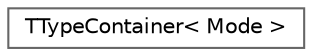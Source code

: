 digraph "Graphical Class Hierarchy"
{
 // INTERACTIVE_SVG=YES
 // LATEX_PDF_SIZE
  bgcolor="transparent";
  edge [fontname=Helvetica,fontsize=10,labelfontname=Helvetica,labelfontsize=10];
  node [fontname=Helvetica,fontsize=10,shape=box,height=0.2,width=0.4];
  rankdir="LR";
  Node0 [id="Node000000",label="TTypeContainer\< Mode \>",height=0.2,width=0.4,color="grey40", fillcolor="white", style="filled",URL="$d6/df5/classTTypeContainer.html",tooltip="Template for type containers."];
}
